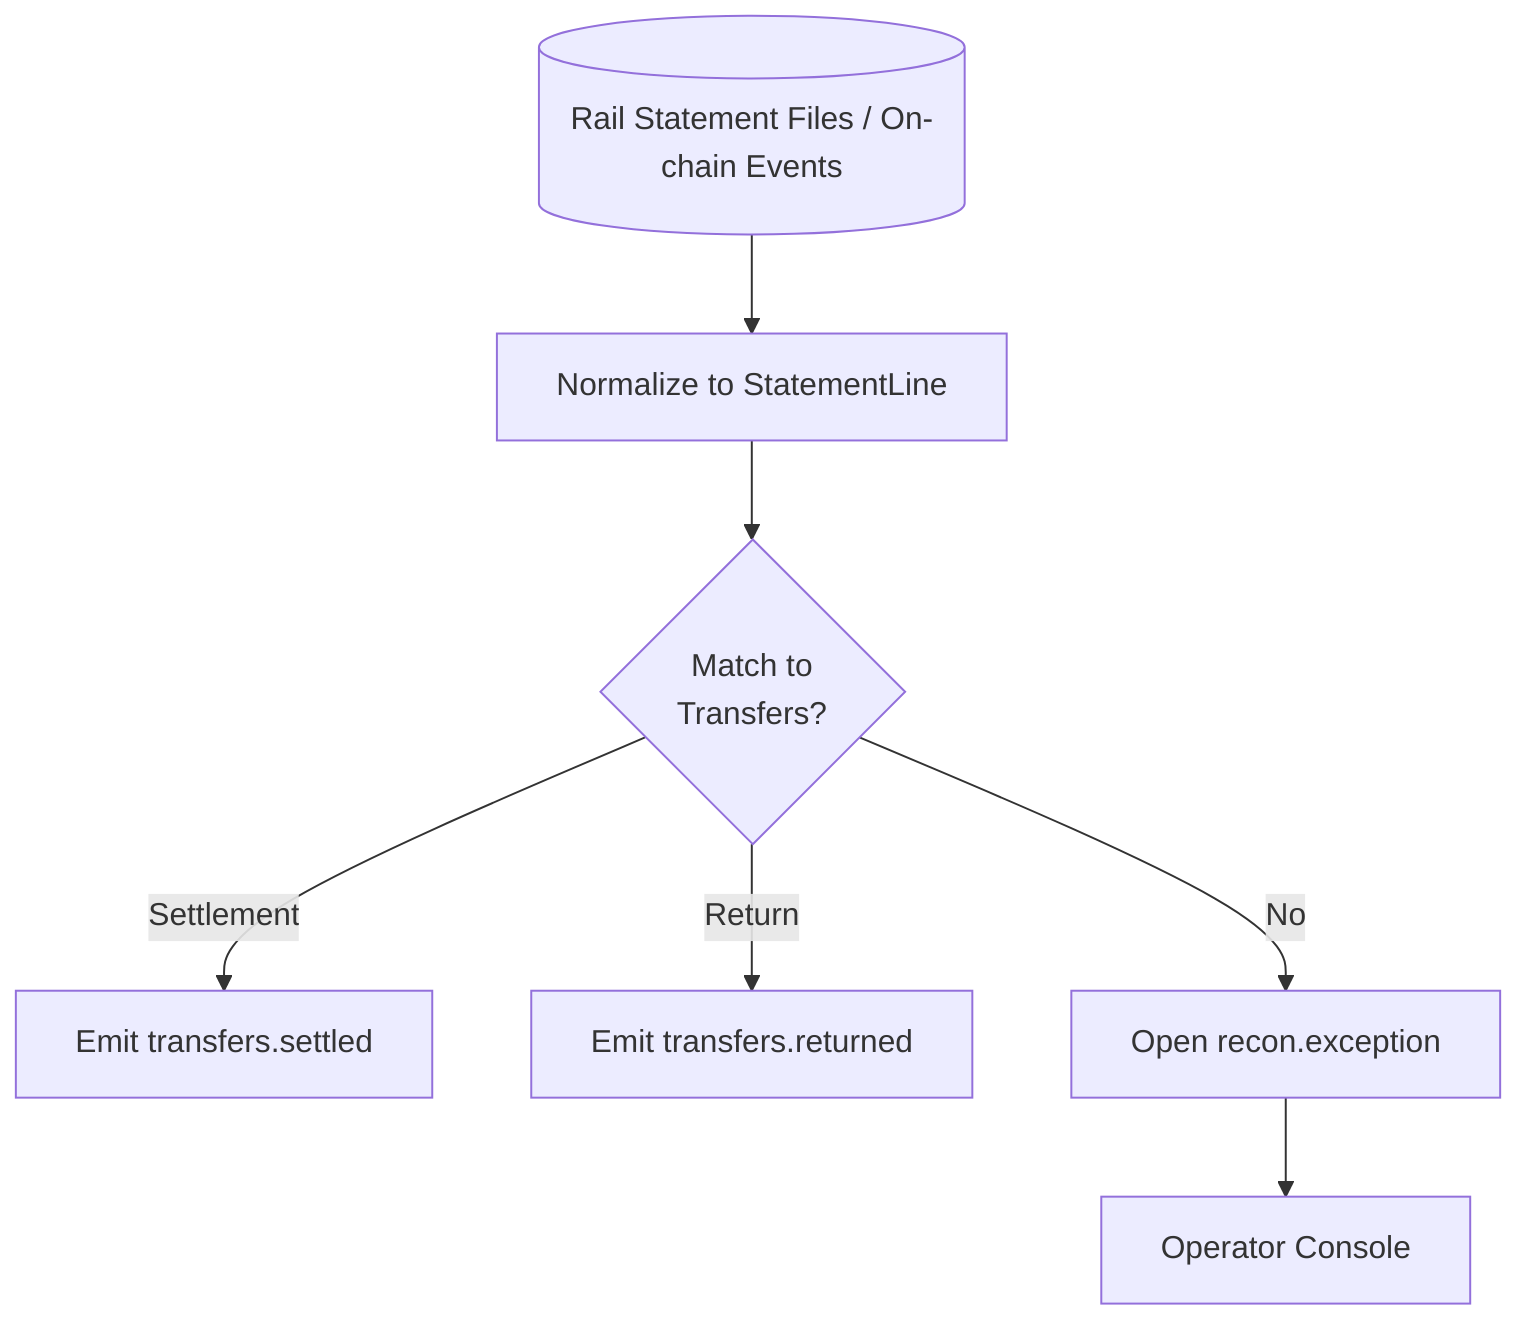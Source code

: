flowchart TD
  ST[(Rail Statement Files / On-chain Events)]
  NORM[Normalize to StatementLine]
  MATCH{Match to
Transfers?}
  EMIT1[Emit transfers.settled]
  EMIT2[Emit transfers.returned]
  EXC[Open recon.exception]
  OP[Operator Console]

  ST --> NORM --> MATCH
  MATCH -->|Settlement| EMIT1
  MATCH -->|Return| EMIT2
  MATCH -->|No| EXC --> OP